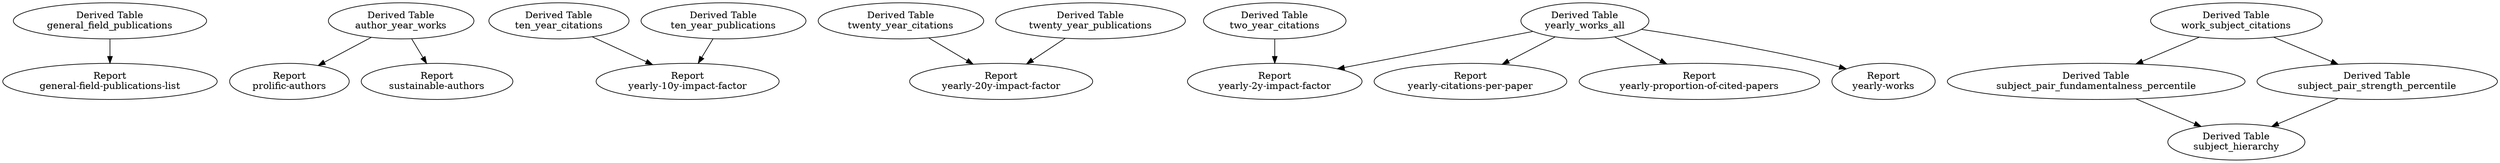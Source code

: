 digraph D {
	"Derived Table\ngeneral_field_publications" -> "Report\ngeneral-field-publications-list";
	"Derived Table\nauthor_year_works" -> "Report\nprolific-authors";
	"Derived Table\nauthor_year_works" -> "Report\nsustainable-authors";
	"Derived Table\nten_year_citations" -> "Report\nyearly-10y-impact-factor";
	"Derived Table\nten_year_publications" -> "Report\nyearly-10y-impact-factor";
	"Derived Table\ntwenty_year_citations" -> "Report\nyearly-20y-impact-factor";
	"Derived Table\ntwenty_year_publications" -> "Report\nyearly-20y-impact-factor";
	"Derived Table\ntwo_year_citations" -> "Report\nyearly-2y-impact-factor";
	"Derived Table\nyearly_works_all" -> "Report\nyearly-2y-impact-factor";
	"Derived Table\nyearly_works_all" -> "Report\nyearly-citations-per-paper";
	"Derived Table\nyearly_works_all" -> "Report\nyearly-proportion-of-cited-papers";
	"Derived Table\nyearly_works_all" -> "Report\nyearly-works";
	"Derived Table\nsubject_pair_fundamentalness_percentile" -> "Derived Table\nsubject_hierarchy";
	"Derived Table\nsubject_pair_strength_percentile" -> "Derived Table\nsubject_hierarchy";
	"Derived Table\nwork_subject_citations" -> "Derived Table\nsubject_pair_fundamentalness_percentile";
	"Derived Table\nwork_subject_citations" -> "Derived Table\nsubject_pair_strength_percentile";
}
